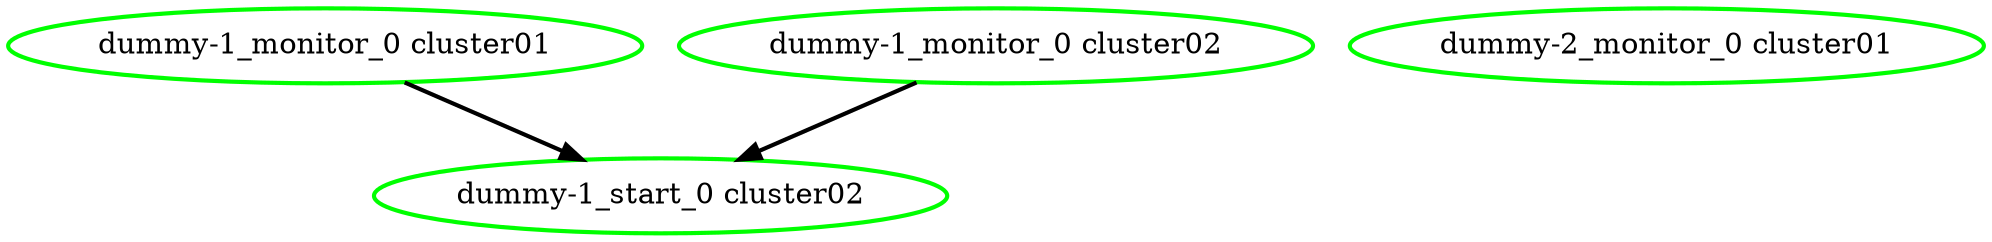  digraph "g" {
"dummy-1_monitor_0 cluster01" -> "dummy-1_start_0 cluster02" [ style = bold]
"dummy-1_monitor_0 cluster01" [ style=bold color="green" fontcolor="black"]
"dummy-1_monitor_0 cluster02" -> "dummy-1_start_0 cluster02" [ style = bold]
"dummy-1_monitor_0 cluster02" [ style=bold color="green" fontcolor="black"]
"dummy-1_start_0 cluster02" [ style=bold color="green" fontcolor="black"]
"dummy-2_monitor_0 cluster01" [ style=bold color="green" fontcolor="black"]
}
